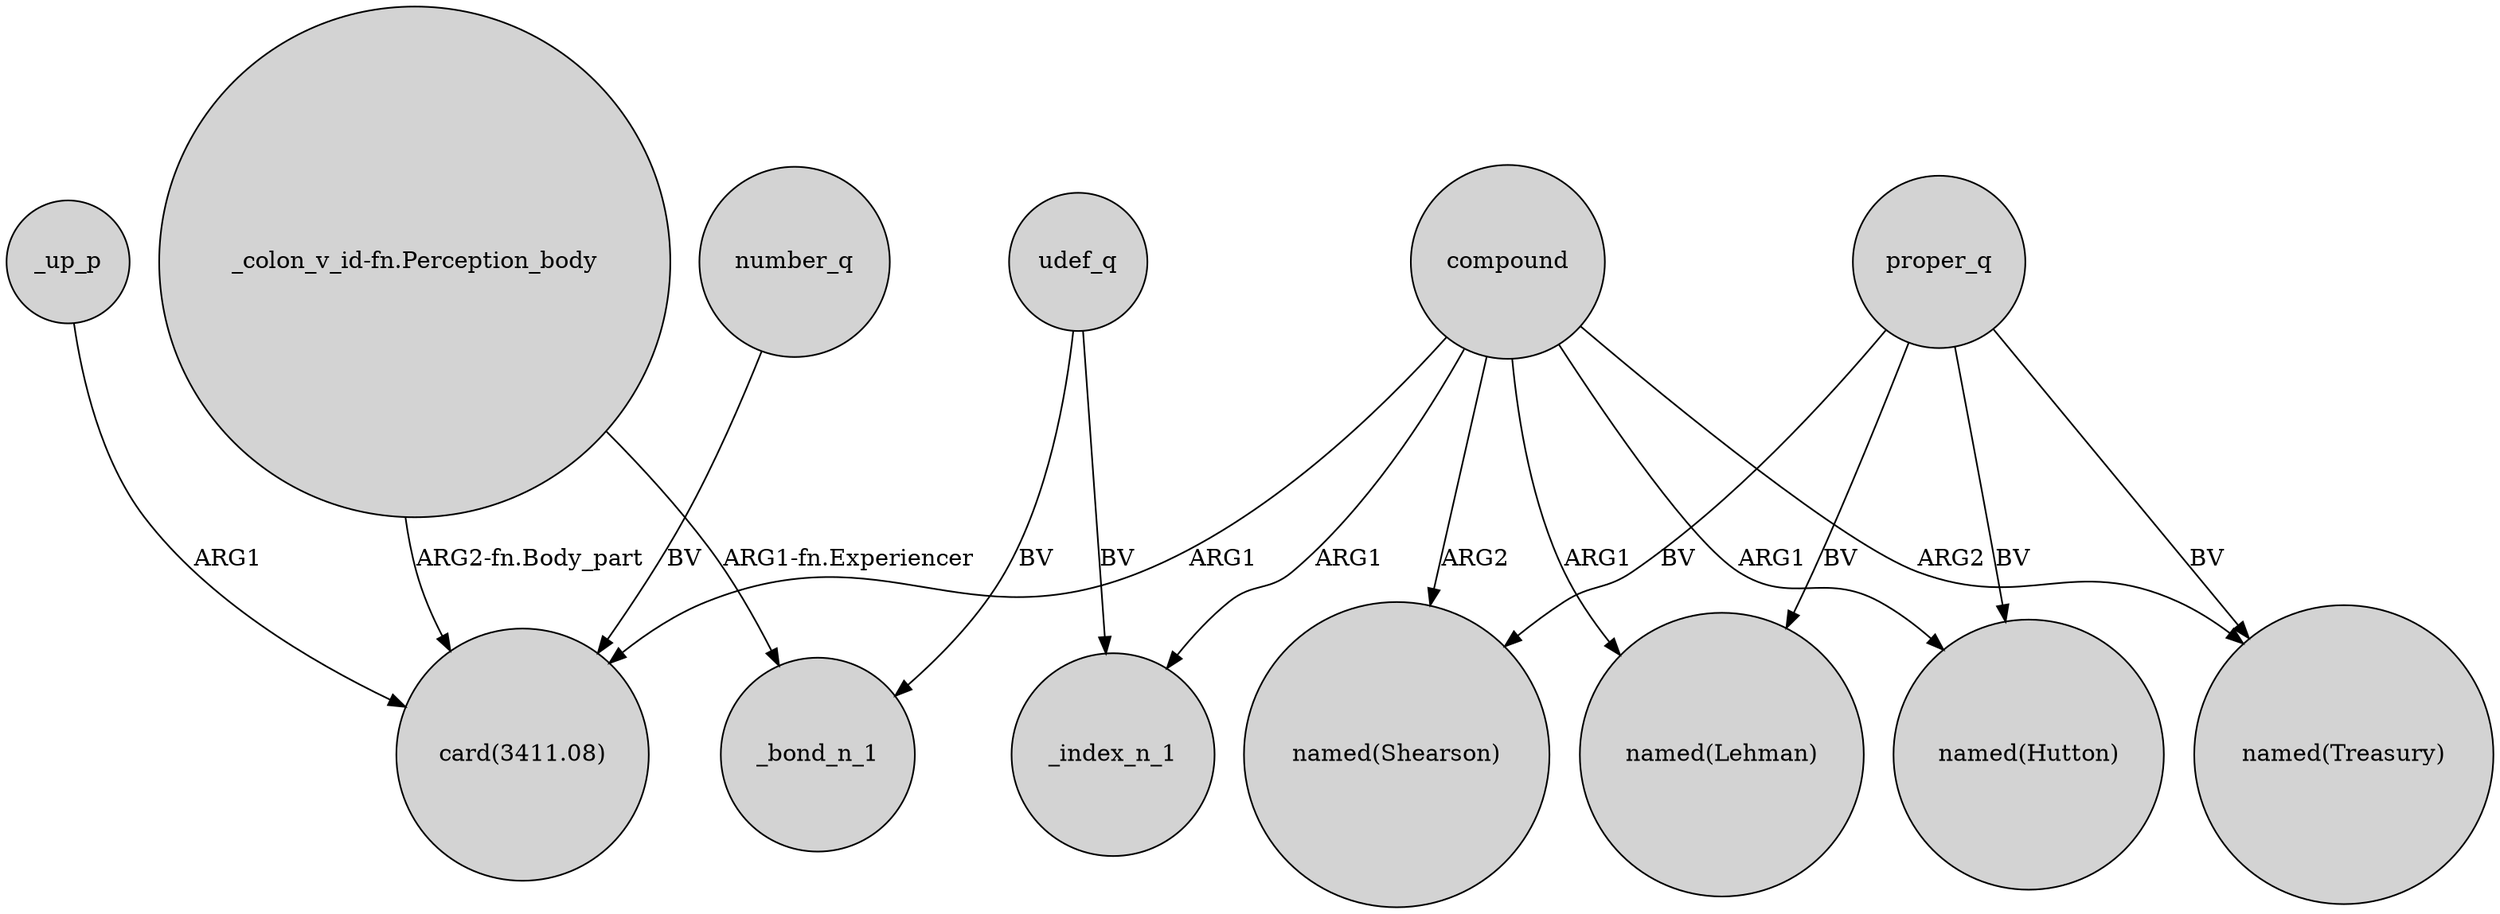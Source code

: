 digraph {
	node [shape=circle style=filled]
	compound -> "card(3411.08)" [label=ARG1]
	udef_q -> _index_n_1 [label=BV]
	compound -> "named(Hutton)" [label=ARG1]
	proper_q -> "named(Hutton)" [label=BV]
	compound -> "named(Treasury)" [label=ARG2]
	proper_q -> "named(Lehman)" [label=BV]
	compound -> "named(Shearson)" [label=ARG2]
	udef_q -> _bond_n_1 [label=BV]
	proper_q -> "named(Shearson)" [label=BV]
	"_colon_v_id-fn.Perception_body" -> "card(3411.08)" [label="ARG2-fn.Body_part"]
	"_colon_v_id-fn.Perception_body" -> _bond_n_1 [label="ARG1-fn.Experiencer"]
	_up_p -> "card(3411.08)" [label=ARG1]
	compound -> _index_n_1 [label=ARG1]
	proper_q -> "named(Treasury)" [label=BV]
	compound -> "named(Lehman)" [label=ARG1]
	number_q -> "card(3411.08)" [label=BV]
}
